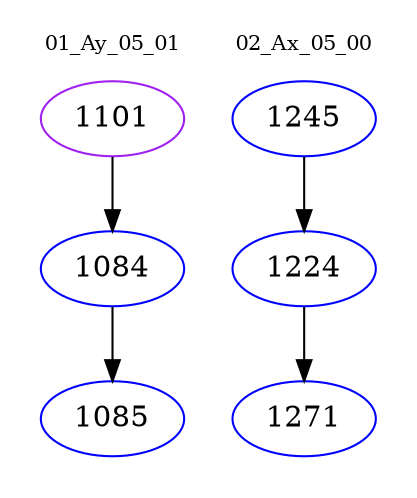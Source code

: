 digraph{
subgraph cluster_0 {
color = white
label = "01_Ay_05_01";
fontsize=10;
T0_1101 [label="1101", color="purple"]
T0_1101 -> T0_1084 [color="black"]
T0_1084 [label="1084", color="blue"]
T0_1084 -> T0_1085 [color="black"]
T0_1085 [label="1085", color="blue"]
}
subgraph cluster_1 {
color = white
label = "02_Ax_05_00";
fontsize=10;
T1_1245 [label="1245", color="blue"]
T1_1245 -> T1_1224 [color="black"]
T1_1224 [label="1224", color="blue"]
T1_1224 -> T1_1271 [color="black"]
T1_1271 [label="1271", color="blue"]
}
}

